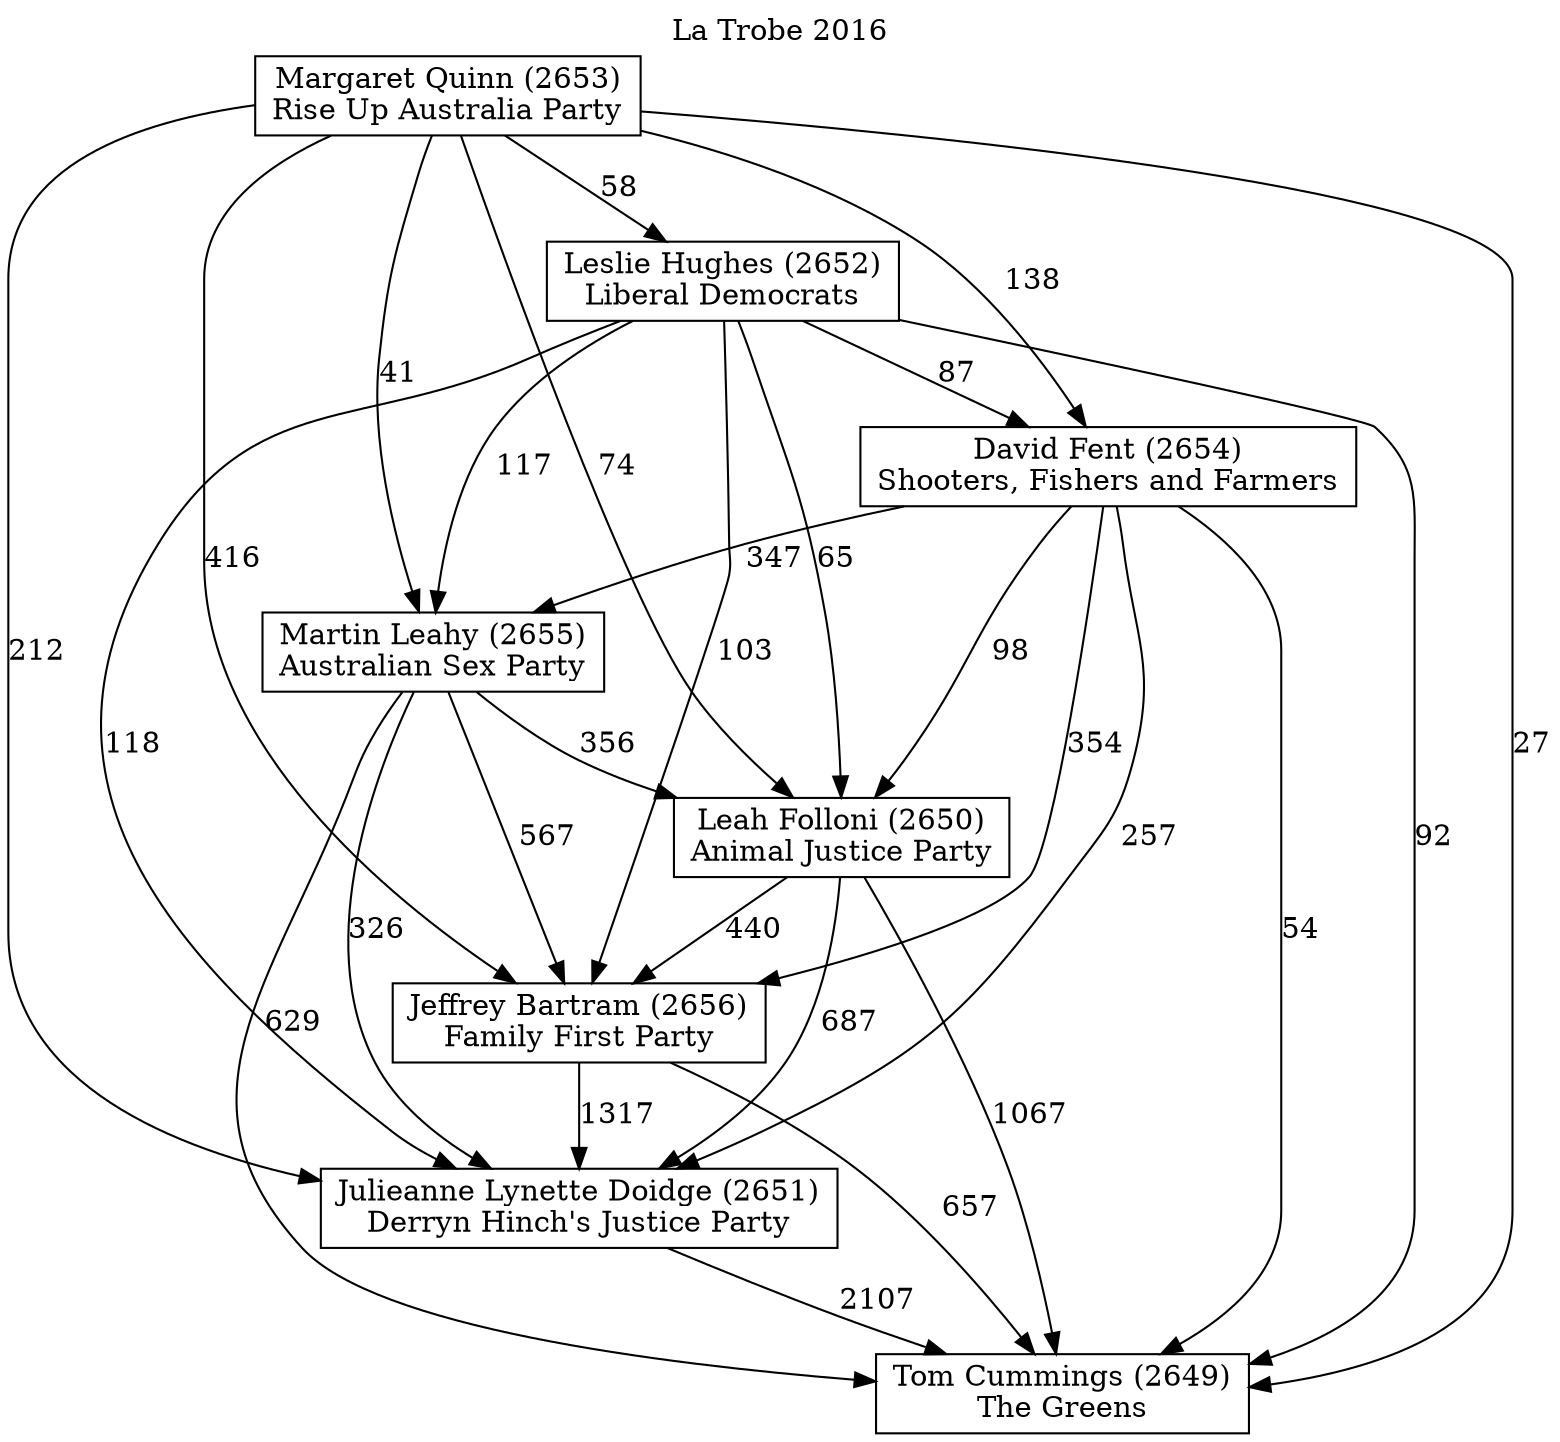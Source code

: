// House preference flow
digraph "Tom Cummings (2649)_La Trobe_2016" {
	graph [label="La Trobe 2016" labelloc=t mclimit=10]
	node [shape=box]
	"Martin Leahy (2655)" [label="Martin Leahy (2655)
Australian Sex Party"]
	"Leslie Hughes (2652)" [label="Leslie Hughes (2652)
Liberal Democrats"]
	"David Fent (2654)" [label="David Fent (2654)
Shooters, Fishers and Farmers"]
	"Leah Folloni (2650)" [label="Leah Folloni (2650)
Animal Justice Party"]
	"Julieanne Lynette Doidge (2651)" [label="Julieanne Lynette Doidge (2651)
Derryn Hinch's Justice Party"]
	"Margaret Quinn (2653)" [label="Margaret Quinn (2653)
Rise Up Australia Party"]
	"Tom Cummings (2649)" [label="Tom Cummings (2649)
The Greens"]
	"Jeffrey Bartram (2656)" [label="Jeffrey Bartram (2656)
Family First Party"]
	"David Fent (2654)" -> "Martin Leahy (2655)" [label=347]
	"Margaret Quinn (2653)" -> "Tom Cummings (2649)" [label=27]
	"Leslie Hughes (2652)" -> "David Fent (2654)" [label=87]
	"Jeffrey Bartram (2656)" -> "Julieanne Lynette Doidge (2651)" [label=1317]
	"David Fent (2654)" -> "Julieanne Lynette Doidge (2651)" [label=257]
	"Leslie Hughes (2652)" -> "Tom Cummings (2649)" [label=92]
	"Leah Folloni (2650)" -> "Julieanne Lynette Doidge (2651)" [label=687]
	"Martin Leahy (2655)" -> "Julieanne Lynette Doidge (2651)" [label=326]
	"Margaret Quinn (2653)" -> "Jeffrey Bartram (2656)" [label=416]
	"Leah Folloni (2650)" -> "Jeffrey Bartram (2656)" [label=440]
	"Martin Leahy (2655)" -> "Leah Folloni (2650)" [label=356]
	"Leslie Hughes (2652)" -> "Julieanne Lynette Doidge (2651)" [label=118]
	"Jeffrey Bartram (2656)" -> "Tom Cummings (2649)" [label=657]
	"Martin Leahy (2655)" -> "Jeffrey Bartram (2656)" [label=567]
	"Leslie Hughes (2652)" -> "Jeffrey Bartram (2656)" [label=103]
	"Margaret Quinn (2653)" -> "Julieanne Lynette Doidge (2651)" [label=212]
	"David Fent (2654)" -> "Jeffrey Bartram (2656)" [label=354]
	"Leslie Hughes (2652)" -> "Leah Folloni (2650)" [label=65]
	"Martin Leahy (2655)" -> "Tom Cummings (2649)" [label=629]
	"Margaret Quinn (2653)" -> "Leslie Hughes (2652)" [label=58]
	"Leah Folloni (2650)" -> "Tom Cummings (2649)" [label=1067]
	"Leslie Hughes (2652)" -> "Martin Leahy (2655)" [label=117]
	"Margaret Quinn (2653)" -> "Leah Folloni (2650)" [label=74]
	"David Fent (2654)" -> "Tom Cummings (2649)" [label=54]
	"Margaret Quinn (2653)" -> "Martin Leahy (2655)" [label=41]
	"Margaret Quinn (2653)" -> "David Fent (2654)" [label=138]
	"David Fent (2654)" -> "Leah Folloni (2650)" [label=98]
	"Julieanne Lynette Doidge (2651)" -> "Tom Cummings (2649)" [label=2107]
}

